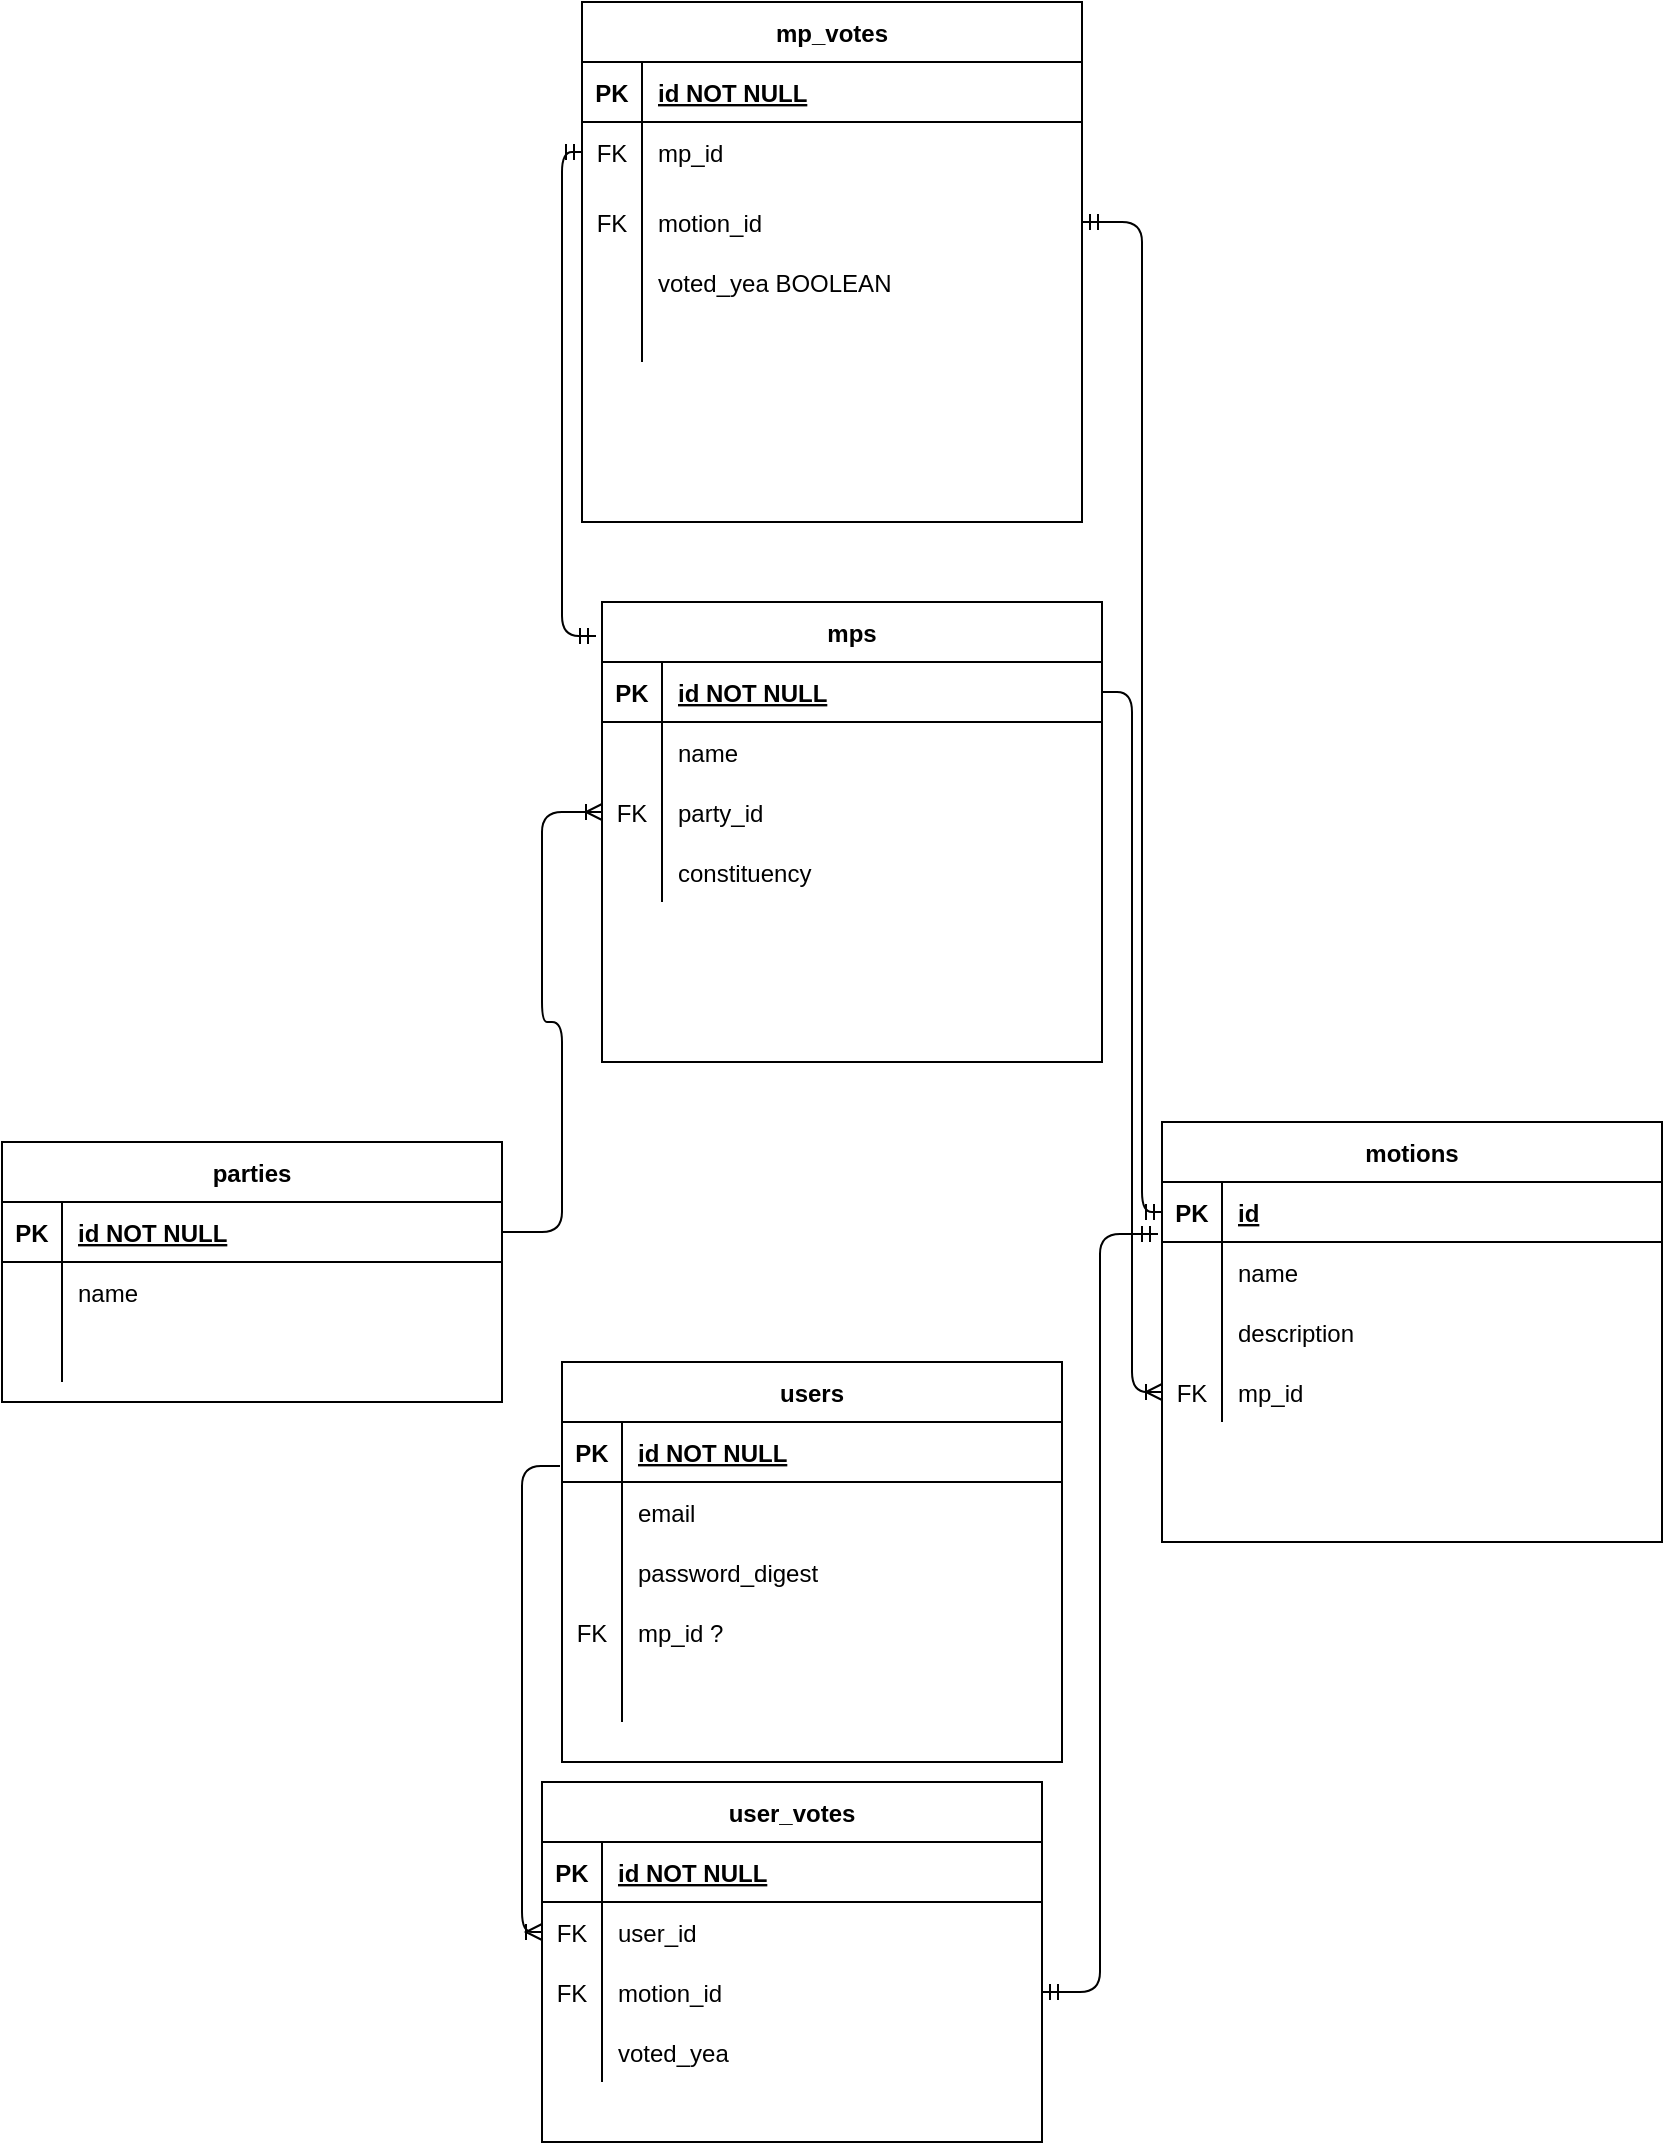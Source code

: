 <mxfile version="14.2.9" type="github">
  <diagram id="R2lEEEUBdFMjLlhIrx00" name="Page-1">
    <mxGraphModel dx="1832" dy="1940" grid="1" gridSize="10" guides="1" tooltips="1" connect="1" arrows="1" fold="1" page="1" pageScale="1" pageWidth="850" pageHeight="1100" math="0" shadow="0" extFonts="Permanent Marker^https://fonts.googleapis.com/css?family=Permanent+Marker">
      <root>
        <mxCell id="0" />
        <mxCell id="1" parent="0" />
        <mxCell id="C-vyLk0tnHw3VtMMgP7b-2" value="parties" style="shape=table;startSize=30;container=1;collapsible=1;childLayout=tableLayout;fixedRows=1;rowLines=0;fontStyle=1;align=center;resizeLast=1;" parent="1" vertex="1">
          <mxGeometry x="20" y="30" width="250" height="130" as="geometry" />
        </mxCell>
        <mxCell id="C-vyLk0tnHw3VtMMgP7b-3" value="" style="shape=partialRectangle;collapsible=0;dropTarget=0;pointerEvents=0;fillColor=none;points=[[0,0.5],[1,0.5]];portConstraint=eastwest;top=0;left=0;right=0;bottom=1;" parent="C-vyLk0tnHw3VtMMgP7b-2" vertex="1">
          <mxGeometry y="30" width="250" height="30" as="geometry" />
        </mxCell>
        <mxCell id="C-vyLk0tnHw3VtMMgP7b-4" value="PK" style="shape=partialRectangle;overflow=hidden;connectable=0;fillColor=none;top=0;left=0;bottom=0;right=0;fontStyle=1;" parent="C-vyLk0tnHw3VtMMgP7b-3" vertex="1">
          <mxGeometry width="30" height="30" as="geometry" />
        </mxCell>
        <mxCell id="C-vyLk0tnHw3VtMMgP7b-5" value="id NOT NULL" style="shape=partialRectangle;overflow=hidden;connectable=0;fillColor=none;top=0;left=0;bottom=0;right=0;align=left;spacingLeft=6;fontStyle=5;" parent="C-vyLk0tnHw3VtMMgP7b-3" vertex="1">
          <mxGeometry x="30" width="220" height="30" as="geometry" />
        </mxCell>
        <mxCell id="C-vyLk0tnHw3VtMMgP7b-6" value="" style="shape=partialRectangle;collapsible=0;dropTarget=0;pointerEvents=0;fillColor=none;points=[[0,0.5],[1,0.5]];portConstraint=eastwest;top=0;left=0;right=0;bottom=0;" parent="C-vyLk0tnHw3VtMMgP7b-2" vertex="1">
          <mxGeometry y="60" width="250" height="30" as="geometry" />
        </mxCell>
        <mxCell id="C-vyLk0tnHw3VtMMgP7b-7" value="" style="shape=partialRectangle;overflow=hidden;connectable=0;fillColor=none;top=0;left=0;bottom=0;right=0;" parent="C-vyLk0tnHw3VtMMgP7b-6" vertex="1">
          <mxGeometry width="30" height="30" as="geometry" />
        </mxCell>
        <mxCell id="C-vyLk0tnHw3VtMMgP7b-8" value="name" style="shape=partialRectangle;overflow=hidden;connectable=0;fillColor=none;top=0;left=0;bottom=0;right=0;align=left;spacingLeft=6;" parent="C-vyLk0tnHw3VtMMgP7b-6" vertex="1">
          <mxGeometry x="30" width="220" height="30" as="geometry" />
        </mxCell>
        <mxCell id="C-vyLk0tnHw3VtMMgP7b-9" value="" style="shape=partialRectangle;collapsible=0;dropTarget=0;pointerEvents=0;fillColor=none;points=[[0,0.5],[1,0.5]];portConstraint=eastwest;top=0;left=0;right=0;bottom=0;" parent="C-vyLk0tnHw3VtMMgP7b-2" vertex="1">
          <mxGeometry y="90" width="250" height="30" as="geometry" />
        </mxCell>
        <mxCell id="C-vyLk0tnHw3VtMMgP7b-10" value="" style="shape=partialRectangle;overflow=hidden;connectable=0;fillColor=none;top=0;left=0;bottom=0;right=0;" parent="C-vyLk0tnHw3VtMMgP7b-9" vertex="1">
          <mxGeometry width="30" height="30" as="geometry" />
        </mxCell>
        <mxCell id="C-vyLk0tnHw3VtMMgP7b-11" value="" style="shape=partialRectangle;overflow=hidden;connectable=0;fillColor=none;top=0;left=0;bottom=0;right=0;align=left;spacingLeft=6;" parent="C-vyLk0tnHw3VtMMgP7b-9" vertex="1">
          <mxGeometry x="30" width="220" height="30" as="geometry" />
        </mxCell>
        <mxCell id="C-vyLk0tnHw3VtMMgP7b-13" value="motions" style="shape=table;startSize=30;container=1;collapsible=1;childLayout=tableLayout;fixedRows=1;rowLines=0;fontStyle=1;align=center;resizeLast=1;" parent="1" vertex="1">
          <mxGeometry x="600" y="20" width="250" height="210" as="geometry" />
        </mxCell>
        <mxCell id="C-vyLk0tnHw3VtMMgP7b-14" value="" style="shape=partialRectangle;collapsible=0;dropTarget=0;pointerEvents=0;fillColor=none;points=[[0,0.5],[1,0.5]];portConstraint=eastwest;top=0;left=0;right=0;bottom=1;" parent="C-vyLk0tnHw3VtMMgP7b-13" vertex="1">
          <mxGeometry y="30" width="250" height="30" as="geometry" />
        </mxCell>
        <mxCell id="C-vyLk0tnHw3VtMMgP7b-15" value="PK" style="shape=partialRectangle;overflow=hidden;connectable=0;fillColor=none;top=0;left=0;bottom=0;right=0;fontStyle=1;" parent="C-vyLk0tnHw3VtMMgP7b-14" vertex="1">
          <mxGeometry width="30" height="30" as="geometry" />
        </mxCell>
        <mxCell id="C-vyLk0tnHw3VtMMgP7b-16" value="id" style="shape=partialRectangle;overflow=hidden;connectable=0;fillColor=none;top=0;left=0;bottom=0;right=0;align=left;spacingLeft=6;fontStyle=5;" parent="C-vyLk0tnHw3VtMMgP7b-14" vertex="1">
          <mxGeometry x="30" width="220" height="30" as="geometry" />
        </mxCell>
        <mxCell id="C-vyLk0tnHw3VtMMgP7b-17" value="" style="shape=partialRectangle;collapsible=0;dropTarget=0;pointerEvents=0;fillColor=none;points=[[0,0.5],[1,0.5]];portConstraint=eastwest;top=0;left=0;right=0;bottom=0;" parent="C-vyLk0tnHw3VtMMgP7b-13" vertex="1">
          <mxGeometry y="60" width="250" height="30" as="geometry" />
        </mxCell>
        <mxCell id="C-vyLk0tnHw3VtMMgP7b-18" value="" style="shape=partialRectangle;overflow=hidden;connectable=0;fillColor=none;top=0;left=0;bottom=0;right=0;" parent="C-vyLk0tnHw3VtMMgP7b-17" vertex="1">
          <mxGeometry width="30" height="30" as="geometry" />
        </mxCell>
        <mxCell id="C-vyLk0tnHw3VtMMgP7b-19" value="name" style="shape=partialRectangle;overflow=hidden;connectable=0;fillColor=none;top=0;left=0;bottom=0;right=0;align=left;spacingLeft=6;" parent="C-vyLk0tnHw3VtMMgP7b-17" vertex="1">
          <mxGeometry x="30" width="220" height="30" as="geometry" />
        </mxCell>
        <mxCell id="C-vyLk0tnHw3VtMMgP7b-20" value="" style="shape=partialRectangle;collapsible=0;dropTarget=0;pointerEvents=0;fillColor=none;points=[[0,0.5],[1,0.5]];portConstraint=eastwest;top=0;left=0;right=0;bottom=0;" parent="C-vyLk0tnHw3VtMMgP7b-13" vertex="1">
          <mxGeometry y="90" width="250" height="30" as="geometry" />
        </mxCell>
        <mxCell id="C-vyLk0tnHw3VtMMgP7b-21" value="" style="shape=partialRectangle;overflow=hidden;connectable=0;fillColor=none;top=0;left=0;bottom=0;right=0;" parent="C-vyLk0tnHw3VtMMgP7b-20" vertex="1">
          <mxGeometry width="30" height="30" as="geometry" />
        </mxCell>
        <mxCell id="C-vyLk0tnHw3VtMMgP7b-22" value="description" style="shape=partialRectangle;overflow=hidden;connectable=0;fillColor=none;top=0;left=0;bottom=0;right=0;align=left;spacingLeft=6;" parent="C-vyLk0tnHw3VtMMgP7b-20" vertex="1">
          <mxGeometry x="30" width="220" height="30" as="geometry" />
        </mxCell>
        <mxCell id="sFfiGuZRwqUlT06JXa_e-4" style="shape=partialRectangle;collapsible=0;dropTarget=0;pointerEvents=0;fillColor=none;points=[[0,0.5],[1,0.5]];portConstraint=eastwest;top=0;left=0;right=0;bottom=0;" parent="C-vyLk0tnHw3VtMMgP7b-13" vertex="1">
          <mxGeometry y="120" width="250" height="30" as="geometry" />
        </mxCell>
        <mxCell id="sFfiGuZRwqUlT06JXa_e-5" value="FK" style="shape=partialRectangle;overflow=hidden;connectable=0;fillColor=none;top=0;left=0;bottom=0;right=0;" parent="sFfiGuZRwqUlT06JXa_e-4" vertex="1">
          <mxGeometry width="30" height="30" as="geometry" />
        </mxCell>
        <mxCell id="sFfiGuZRwqUlT06JXa_e-6" value="mp_id" style="shape=partialRectangle;overflow=hidden;connectable=0;fillColor=none;top=0;left=0;bottom=0;right=0;align=left;spacingLeft=6;" parent="sFfiGuZRwqUlT06JXa_e-4" vertex="1">
          <mxGeometry x="30" width="220" height="30" as="geometry" />
        </mxCell>
        <mxCell id="C-vyLk0tnHw3VtMMgP7b-23" value="mps" style="shape=table;startSize=30;container=1;collapsible=1;childLayout=tableLayout;fixedRows=1;rowLines=0;fontStyle=1;align=center;resizeLast=1;" parent="1" vertex="1">
          <mxGeometry x="320" y="-240" width="250" height="230" as="geometry" />
        </mxCell>
        <mxCell id="C-vyLk0tnHw3VtMMgP7b-24" value="" style="shape=partialRectangle;collapsible=0;dropTarget=0;pointerEvents=0;fillColor=none;points=[[0,0.5],[1,0.5]];portConstraint=eastwest;top=0;left=0;right=0;bottom=1;" parent="C-vyLk0tnHw3VtMMgP7b-23" vertex="1">
          <mxGeometry y="30" width="250" height="30" as="geometry" />
        </mxCell>
        <mxCell id="C-vyLk0tnHw3VtMMgP7b-25" value="PK" style="shape=partialRectangle;overflow=hidden;connectable=0;fillColor=none;top=0;left=0;bottom=0;right=0;fontStyle=1;" parent="C-vyLk0tnHw3VtMMgP7b-24" vertex="1">
          <mxGeometry width="30" height="30" as="geometry" />
        </mxCell>
        <mxCell id="C-vyLk0tnHw3VtMMgP7b-26" value="id NOT NULL" style="shape=partialRectangle;overflow=hidden;connectable=0;fillColor=none;top=0;left=0;bottom=0;right=0;align=left;spacingLeft=6;fontStyle=5;" parent="C-vyLk0tnHw3VtMMgP7b-24" vertex="1">
          <mxGeometry x="30" width="220" height="30" as="geometry" />
        </mxCell>
        <mxCell id="C-vyLk0tnHw3VtMMgP7b-27" value="" style="shape=partialRectangle;collapsible=0;dropTarget=0;pointerEvents=0;fillColor=none;points=[[0,0.5],[1,0.5]];portConstraint=eastwest;top=0;left=0;right=0;bottom=0;" parent="C-vyLk0tnHw3VtMMgP7b-23" vertex="1">
          <mxGeometry y="60" width="250" height="30" as="geometry" />
        </mxCell>
        <mxCell id="C-vyLk0tnHw3VtMMgP7b-28" value="" style="shape=partialRectangle;overflow=hidden;connectable=0;fillColor=none;top=0;left=0;bottom=0;right=0;" parent="C-vyLk0tnHw3VtMMgP7b-27" vertex="1">
          <mxGeometry width="30" height="30" as="geometry" />
        </mxCell>
        <mxCell id="C-vyLk0tnHw3VtMMgP7b-29" value="name" style="shape=partialRectangle;overflow=hidden;connectable=0;fillColor=none;top=0;left=0;bottom=0;right=0;align=left;spacingLeft=6;" parent="C-vyLk0tnHw3VtMMgP7b-27" vertex="1">
          <mxGeometry x="30" width="220" height="30" as="geometry" />
        </mxCell>
        <mxCell id="sFfiGuZRwqUlT06JXa_e-1" style="shape=partialRectangle;collapsible=0;dropTarget=0;pointerEvents=0;fillColor=none;points=[[0,0.5],[1,0.5]];portConstraint=eastwest;top=0;left=0;right=0;bottom=0;" parent="C-vyLk0tnHw3VtMMgP7b-23" vertex="1">
          <mxGeometry y="90" width="250" height="30" as="geometry" />
        </mxCell>
        <mxCell id="sFfiGuZRwqUlT06JXa_e-2" value="FK" style="shape=partialRectangle;overflow=hidden;connectable=0;fillColor=none;top=0;left=0;bottom=0;right=0;" parent="sFfiGuZRwqUlT06JXa_e-1" vertex="1">
          <mxGeometry width="30" height="30" as="geometry" />
        </mxCell>
        <mxCell id="sFfiGuZRwqUlT06JXa_e-3" value="party_id" style="shape=partialRectangle;overflow=hidden;connectable=0;fillColor=none;top=0;left=0;bottom=0;right=0;align=left;spacingLeft=6;" parent="sFfiGuZRwqUlT06JXa_e-1" vertex="1">
          <mxGeometry x="30" width="220" height="30" as="geometry" />
        </mxCell>
        <mxCell id="yZ64DF6x_PZrupY_nI5W-1" style="shape=partialRectangle;collapsible=0;dropTarget=0;pointerEvents=0;fillColor=none;points=[[0,0.5],[1,0.5]];portConstraint=eastwest;top=0;left=0;right=0;bottom=0;" vertex="1" parent="C-vyLk0tnHw3VtMMgP7b-23">
          <mxGeometry y="120" width="250" height="30" as="geometry" />
        </mxCell>
        <mxCell id="yZ64DF6x_PZrupY_nI5W-2" style="shape=partialRectangle;overflow=hidden;connectable=0;fillColor=none;top=0;left=0;bottom=0;right=0;" vertex="1" parent="yZ64DF6x_PZrupY_nI5W-1">
          <mxGeometry width="30" height="30" as="geometry" />
        </mxCell>
        <mxCell id="yZ64DF6x_PZrupY_nI5W-3" value="constituency" style="shape=partialRectangle;overflow=hidden;connectable=0;fillColor=none;top=0;left=0;bottom=0;right=0;align=left;spacingLeft=6;" vertex="1" parent="yZ64DF6x_PZrupY_nI5W-1">
          <mxGeometry x="30" width="220" height="30" as="geometry" />
        </mxCell>
        <mxCell id="sFfiGuZRwqUlT06JXa_e-7" value="mp_votes" style="shape=table;startSize=30;container=1;collapsible=1;childLayout=tableLayout;fixedRows=1;rowLines=0;fontStyle=1;align=center;resizeLast=1;" parent="1" vertex="1">
          <mxGeometry x="310" y="-540" width="250" height="260" as="geometry" />
        </mxCell>
        <mxCell id="sFfiGuZRwqUlT06JXa_e-8" value="" style="shape=partialRectangle;collapsible=0;dropTarget=0;pointerEvents=0;fillColor=none;points=[[0,0.5],[1,0.5]];portConstraint=eastwest;top=0;left=0;right=0;bottom=1;" parent="sFfiGuZRwqUlT06JXa_e-7" vertex="1">
          <mxGeometry y="30" width="250" height="30" as="geometry" />
        </mxCell>
        <mxCell id="sFfiGuZRwqUlT06JXa_e-9" value="PK" style="shape=partialRectangle;overflow=hidden;connectable=0;fillColor=none;top=0;left=0;bottom=0;right=0;fontStyle=1;" parent="sFfiGuZRwqUlT06JXa_e-8" vertex="1">
          <mxGeometry width="30" height="30" as="geometry" />
        </mxCell>
        <mxCell id="sFfiGuZRwqUlT06JXa_e-10" value="id NOT NULL" style="shape=partialRectangle;overflow=hidden;connectable=0;fillColor=none;top=0;left=0;bottom=0;right=0;align=left;spacingLeft=6;fontStyle=5;" parent="sFfiGuZRwqUlT06JXa_e-8" vertex="1">
          <mxGeometry x="30" width="220" height="30" as="geometry" />
        </mxCell>
        <mxCell id="sFfiGuZRwqUlT06JXa_e-11" value="" style="shape=partialRectangle;collapsible=0;dropTarget=0;pointerEvents=0;fillColor=none;points=[[0,0.5],[1,0.5]];portConstraint=eastwest;top=0;left=0;right=0;bottom=0;" parent="sFfiGuZRwqUlT06JXa_e-7" vertex="1">
          <mxGeometry y="60" width="250" height="30" as="geometry" />
        </mxCell>
        <mxCell id="sFfiGuZRwqUlT06JXa_e-12" value="FK" style="shape=partialRectangle;overflow=hidden;connectable=0;fillColor=none;top=0;left=0;bottom=0;right=0;" parent="sFfiGuZRwqUlT06JXa_e-11" vertex="1">
          <mxGeometry width="30" height="30" as="geometry" />
        </mxCell>
        <mxCell id="sFfiGuZRwqUlT06JXa_e-13" value="mp_id" style="shape=partialRectangle;overflow=hidden;connectable=0;fillColor=none;top=0;left=0;bottom=0;right=0;align=left;spacingLeft=6;" parent="sFfiGuZRwqUlT06JXa_e-11" vertex="1">
          <mxGeometry x="30" width="220" height="30" as="geometry" />
        </mxCell>
        <mxCell id="sFfiGuZRwqUlT06JXa_e-14" style="shape=partialRectangle;collapsible=0;dropTarget=0;pointerEvents=0;fillColor=none;points=[[0,0.5],[1,0.5]];portConstraint=eastwest;top=0;left=0;right=0;bottom=0;" parent="sFfiGuZRwqUlT06JXa_e-7" vertex="1">
          <mxGeometry y="90" width="250" height="40" as="geometry" />
        </mxCell>
        <mxCell id="sFfiGuZRwqUlT06JXa_e-15" value="FK" style="shape=partialRectangle;overflow=hidden;connectable=0;fillColor=none;top=0;left=0;bottom=0;right=0;" parent="sFfiGuZRwqUlT06JXa_e-14" vertex="1">
          <mxGeometry width="30" height="40" as="geometry" />
        </mxCell>
        <mxCell id="sFfiGuZRwqUlT06JXa_e-16" value="motion_id" style="shape=partialRectangle;overflow=hidden;connectable=0;fillColor=none;top=0;left=0;bottom=0;right=0;align=left;spacingLeft=6;" parent="sFfiGuZRwqUlT06JXa_e-14" vertex="1">
          <mxGeometry x="30" width="220" height="40" as="geometry" />
        </mxCell>
        <mxCell id="sFfiGuZRwqUlT06JXa_e-17" style="shape=partialRectangle;collapsible=0;dropTarget=0;pointerEvents=0;fillColor=none;points=[[0,0.5],[1,0.5]];portConstraint=eastwest;top=0;left=0;right=0;bottom=0;" parent="sFfiGuZRwqUlT06JXa_e-7" vertex="1">
          <mxGeometry y="130" width="250" height="20" as="geometry" />
        </mxCell>
        <mxCell id="sFfiGuZRwqUlT06JXa_e-18" style="shape=partialRectangle;overflow=hidden;connectable=0;fillColor=none;top=0;left=0;bottom=0;right=0;" parent="sFfiGuZRwqUlT06JXa_e-17" vertex="1">
          <mxGeometry width="30" height="20" as="geometry" />
        </mxCell>
        <mxCell id="sFfiGuZRwqUlT06JXa_e-19" value="voted_yea BOOLEAN" style="shape=partialRectangle;overflow=hidden;connectable=0;fillColor=none;top=0;left=0;bottom=0;right=0;align=left;spacingLeft=6;" parent="sFfiGuZRwqUlT06JXa_e-17" vertex="1">
          <mxGeometry x="30" width="220" height="20" as="geometry" />
        </mxCell>
        <mxCell id="sFfiGuZRwqUlT06JXa_e-20" style="shape=partialRectangle;collapsible=0;dropTarget=0;pointerEvents=0;fillColor=none;points=[[0,0.5],[1,0.5]];portConstraint=eastwest;top=0;left=0;right=0;bottom=0;" parent="sFfiGuZRwqUlT06JXa_e-7" vertex="1">
          <mxGeometry y="150" width="250" height="30" as="geometry" />
        </mxCell>
        <mxCell id="sFfiGuZRwqUlT06JXa_e-21" style="shape=partialRectangle;overflow=hidden;connectable=0;fillColor=none;top=0;left=0;bottom=0;right=0;" parent="sFfiGuZRwqUlT06JXa_e-20" vertex="1">
          <mxGeometry width="30" height="30" as="geometry" />
        </mxCell>
        <mxCell id="sFfiGuZRwqUlT06JXa_e-22" value="" style="shape=partialRectangle;overflow=hidden;connectable=0;fillColor=none;top=0;left=0;bottom=0;right=0;align=left;spacingLeft=6;" parent="sFfiGuZRwqUlT06JXa_e-20" vertex="1">
          <mxGeometry x="30" width="220" height="30" as="geometry" />
        </mxCell>
        <mxCell id="sFfiGuZRwqUlT06JXa_e-23" value="" style="edgeStyle=elbowEdgeStyle;fontSize=12;html=1;endArrow=ERoneToMany;entryX=0;entryY=0.5;entryDx=0;entryDy=0;exitX=1;exitY=0.5;exitDx=0;exitDy=0;" parent="1" source="C-vyLk0tnHw3VtMMgP7b-24" target="sFfiGuZRwqUlT06JXa_e-4" edge="1">
          <mxGeometry width="100" height="100" relative="1" as="geometry">
            <mxPoint x="620" y="-185" as="sourcePoint" />
            <mxPoint x="480" y="310" as="targetPoint" />
          </mxGeometry>
        </mxCell>
        <mxCell id="sFfiGuZRwqUlT06JXa_e-24" value="" style="edgeStyle=entityRelationEdgeStyle;fontSize=12;html=1;endArrow=ERoneToMany;entryX=0;entryY=0.5;entryDx=0;entryDy=0;exitX=1;exitY=0.5;exitDx=0;exitDy=0;" parent="1" source="C-vyLk0tnHw3VtMMgP7b-3" target="sFfiGuZRwqUlT06JXa_e-1" edge="1">
          <mxGeometry width="100" height="100" relative="1" as="geometry">
            <mxPoint x="150" y="-130" as="sourcePoint" />
            <mxPoint x="200" y="-20" as="targetPoint" />
          </mxGeometry>
        </mxCell>
        <mxCell id="yZ64DF6x_PZrupY_nI5W-4" value="users" style="shape=table;startSize=30;container=1;collapsible=1;childLayout=tableLayout;fixedRows=1;rowLines=0;fontStyle=1;align=center;resizeLast=1;" vertex="1" parent="1">
          <mxGeometry x="300" y="140" width="250" height="200" as="geometry" />
        </mxCell>
        <mxCell id="yZ64DF6x_PZrupY_nI5W-5" value="" style="shape=partialRectangle;collapsible=0;dropTarget=0;pointerEvents=0;fillColor=none;points=[[0,0.5],[1,0.5]];portConstraint=eastwest;top=0;left=0;right=0;bottom=1;" vertex="1" parent="yZ64DF6x_PZrupY_nI5W-4">
          <mxGeometry y="30" width="250" height="30" as="geometry" />
        </mxCell>
        <mxCell id="yZ64DF6x_PZrupY_nI5W-6" value="PK" style="shape=partialRectangle;overflow=hidden;connectable=0;fillColor=none;top=0;left=0;bottom=0;right=0;fontStyle=1;" vertex="1" parent="yZ64DF6x_PZrupY_nI5W-5">
          <mxGeometry width="30" height="30" as="geometry" />
        </mxCell>
        <mxCell id="yZ64DF6x_PZrupY_nI5W-7" value="id NOT NULL" style="shape=partialRectangle;overflow=hidden;connectable=0;fillColor=none;top=0;left=0;bottom=0;right=0;align=left;spacingLeft=6;fontStyle=5;" vertex="1" parent="yZ64DF6x_PZrupY_nI5W-5">
          <mxGeometry x="30" width="220" height="30" as="geometry" />
        </mxCell>
        <mxCell id="yZ64DF6x_PZrupY_nI5W-8" value="" style="shape=partialRectangle;collapsible=0;dropTarget=0;pointerEvents=0;fillColor=none;points=[[0,0.5],[1,0.5]];portConstraint=eastwest;top=0;left=0;right=0;bottom=0;" vertex="1" parent="yZ64DF6x_PZrupY_nI5W-4">
          <mxGeometry y="60" width="250" height="30" as="geometry" />
        </mxCell>
        <mxCell id="yZ64DF6x_PZrupY_nI5W-9" value="" style="shape=partialRectangle;overflow=hidden;connectable=0;fillColor=none;top=0;left=0;bottom=0;right=0;" vertex="1" parent="yZ64DF6x_PZrupY_nI5W-8">
          <mxGeometry width="30" height="30" as="geometry" />
        </mxCell>
        <mxCell id="yZ64DF6x_PZrupY_nI5W-10" value="email" style="shape=partialRectangle;overflow=hidden;connectable=0;fillColor=none;top=0;left=0;bottom=0;right=0;align=left;spacingLeft=6;" vertex="1" parent="yZ64DF6x_PZrupY_nI5W-8">
          <mxGeometry x="30" width="220" height="30" as="geometry" />
        </mxCell>
        <mxCell id="yZ64DF6x_PZrupY_nI5W-11" value="" style="shape=partialRectangle;collapsible=0;dropTarget=0;pointerEvents=0;fillColor=none;points=[[0,0.5],[1,0.5]];portConstraint=eastwest;top=0;left=0;right=0;bottom=0;" vertex="1" parent="yZ64DF6x_PZrupY_nI5W-4">
          <mxGeometry y="90" width="250" height="30" as="geometry" />
        </mxCell>
        <mxCell id="yZ64DF6x_PZrupY_nI5W-12" value="" style="shape=partialRectangle;overflow=hidden;connectable=0;fillColor=none;top=0;left=0;bottom=0;right=0;" vertex="1" parent="yZ64DF6x_PZrupY_nI5W-11">
          <mxGeometry width="30" height="30" as="geometry" />
        </mxCell>
        <mxCell id="yZ64DF6x_PZrupY_nI5W-13" value="password_digest" style="shape=partialRectangle;overflow=hidden;connectable=0;fillColor=none;top=0;left=0;bottom=0;right=0;align=left;spacingLeft=6;" vertex="1" parent="yZ64DF6x_PZrupY_nI5W-11">
          <mxGeometry x="30" width="220" height="30" as="geometry" />
        </mxCell>
        <mxCell id="yZ64DF6x_PZrupY_nI5W-35" style="shape=partialRectangle;collapsible=0;dropTarget=0;pointerEvents=0;fillColor=none;points=[[0,0.5],[1,0.5]];portConstraint=eastwest;top=0;left=0;right=0;bottom=0;" vertex="1" parent="yZ64DF6x_PZrupY_nI5W-4">
          <mxGeometry y="120" width="250" height="30" as="geometry" />
        </mxCell>
        <mxCell id="yZ64DF6x_PZrupY_nI5W-36" value="FK" style="shape=partialRectangle;overflow=hidden;connectable=0;fillColor=none;top=0;left=0;bottom=0;right=0;" vertex="1" parent="yZ64DF6x_PZrupY_nI5W-35">
          <mxGeometry width="30" height="30" as="geometry" />
        </mxCell>
        <mxCell id="yZ64DF6x_PZrupY_nI5W-37" value="mp_id ?" style="shape=partialRectangle;overflow=hidden;connectable=0;fillColor=none;top=0;left=0;bottom=0;right=0;align=left;spacingLeft=6;" vertex="1" parent="yZ64DF6x_PZrupY_nI5W-35">
          <mxGeometry x="30" width="220" height="30" as="geometry" />
        </mxCell>
        <mxCell id="yZ64DF6x_PZrupY_nI5W-30" style="shape=partialRectangle;collapsible=0;dropTarget=0;pointerEvents=0;fillColor=none;points=[[0,0.5],[1,0.5]];portConstraint=eastwest;top=0;left=0;right=0;bottom=0;" vertex="1" parent="yZ64DF6x_PZrupY_nI5W-4">
          <mxGeometry y="150" width="250" height="30" as="geometry" />
        </mxCell>
        <mxCell id="yZ64DF6x_PZrupY_nI5W-31" value="" style="shape=partialRectangle;overflow=hidden;connectable=0;fillColor=none;top=0;left=0;bottom=0;right=0;" vertex="1" parent="yZ64DF6x_PZrupY_nI5W-30">
          <mxGeometry width="30" height="30" as="geometry" />
        </mxCell>
        <mxCell id="yZ64DF6x_PZrupY_nI5W-32" value="" style="shape=partialRectangle;overflow=hidden;connectable=0;fillColor=none;top=0;left=0;bottom=0;right=0;align=left;spacingLeft=6;" vertex="1" parent="yZ64DF6x_PZrupY_nI5W-30">
          <mxGeometry x="30" width="220" height="30" as="geometry" />
        </mxCell>
        <mxCell id="yZ64DF6x_PZrupY_nI5W-14" value="user_votes" style="shape=table;startSize=30;container=1;collapsible=1;childLayout=tableLayout;fixedRows=1;rowLines=0;fontStyle=1;align=center;resizeLast=1;" vertex="1" parent="1">
          <mxGeometry x="290" y="350" width="250" height="180" as="geometry" />
        </mxCell>
        <mxCell id="yZ64DF6x_PZrupY_nI5W-15" value="" style="shape=partialRectangle;collapsible=0;dropTarget=0;pointerEvents=0;fillColor=none;points=[[0,0.5],[1,0.5]];portConstraint=eastwest;top=0;left=0;right=0;bottom=1;" vertex="1" parent="yZ64DF6x_PZrupY_nI5W-14">
          <mxGeometry y="30" width="250" height="30" as="geometry" />
        </mxCell>
        <mxCell id="yZ64DF6x_PZrupY_nI5W-16" value="PK" style="shape=partialRectangle;overflow=hidden;connectable=0;fillColor=none;top=0;left=0;bottom=0;right=0;fontStyle=1;" vertex="1" parent="yZ64DF6x_PZrupY_nI5W-15">
          <mxGeometry width="30" height="30" as="geometry" />
        </mxCell>
        <mxCell id="yZ64DF6x_PZrupY_nI5W-17" value="id NOT NULL" style="shape=partialRectangle;overflow=hidden;connectable=0;fillColor=none;top=0;left=0;bottom=0;right=0;align=left;spacingLeft=6;fontStyle=5;" vertex="1" parent="yZ64DF6x_PZrupY_nI5W-15">
          <mxGeometry x="30" width="220" height="30" as="geometry" />
        </mxCell>
        <mxCell id="yZ64DF6x_PZrupY_nI5W-18" value="" style="shape=partialRectangle;collapsible=0;dropTarget=0;pointerEvents=0;fillColor=none;points=[[0,0.5],[1,0.5]];portConstraint=eastwest;top=0;left=0;right=0;bottom=0;" vertex="1" parent="yZ64DF6x_PZrupY_nI5W-14">
          <mxGeometry y="60" width="250" height="30" as="geometry" />
        </mxCell>
        <mxCell id="yZ64DF6x_PZrupY_nI5W-19" value="FK" style="shape=partialRectangle;overflow=hidden;connectable=0;fillColor=none;top=0;left=0;bottom=0;right=0;" vertex="1" parent="yZ64DF6x_PZrupY_nI5W-18">
          <mxGeometry width="30" height="30" as="geometry" />
        </mxCell>
        <mxCell id="yZ64DF6x_PZrupY_nI5W-20" value="user_id" style="shape=partialRectangle;overflow=hidden;connectable=0;fillColor=none;top=0;left=0;bottom=0;right=0;align=left;spacingLeft=6;" vertex="1" parent="yZ64DF6x_PZrupY_nI5W-18">
          <mxGeometry x="30" width="220" height="30" as="geometry" />
        </mxCell>
        <mxCell id="yZ64DF6x_PZrupY_nI5W-21" value="" style="shape=partialRectangle;collapsible=0;dropTarget=0;pointerEvents=0;fillColor=none;points=[[0,0.5],[1,0.5]];portConstraint=eastwest;top=0;left=0;right=0;bottom=0;" vertex="1" parent="yZ64DF6x_PZrupY_nI5W-14">
          <mxGeometry y="90" width="250" height="30" as="geometry" />
        </mxCell>
        <mxCell id="yZ64DF6x_PZrupY_nI5W-22" value="FK" style="shape=partialRectangle;overflow=hidden;connectable=0;fillColor=none;top=0;left=0;bottom=0;right=0;" vertex="1" parent="yZ64DF6x_PZrupY_nI5W-21">
          <mxGeometry width="30" height="30" as="geometry" />
        </mxCell>
        <mxCell id="yZ64DF6x_PZrupY_nI5W-23" value="motion_id" style="shape=partialRectangle;overflow=hidden;connectable=0;fillColor=none;top=0;left=0;bottom=0;right=0;align=left;spacingLeft=6;" vertex="1" parent="yZ64DF6x_PZrupY_nI5W-21">
          <mxGeometry x="30" width="220" height="30" as="geometry" />
        </mxCell>
        <mxCell id="yZ64DF6x_PZrupY_nI5W-24" style="shape=partialRectangle;collapsible=0;dropTarget=0;pointerEvents=0;fillColor=none;points=[[0,0.5],[1,0.5]];portConstraint=eastwest;top=0;left=0;right=0;bottom=0;" vertex="1" parent="yZ64DF6x_PZrupY_nI5W-14">
          <mxGeometry y="120" width="250" height="30" as="geometry" />
        </mxCell>
        <mxCell id="yZ64DF6x_PZrupY_nI5W-25" value="" style="shape=partialRectangle;overflow=hidden;connectable=0;fillColor=none;top=0;left=0;bottom=0;right=0;" vertex="1" parent="yZ64DF6x_PZrupY_nI5W-24">
          <mxGeometry width="30" height="30" as="geometry" />
        </mxCell>
        <mxCell id="yZ64DF6x_PZrupY_nI5W-26" value="voted_yea" style="shape=partialRectangle;overflow=hidden;connectable=0;fillColor=none;top=0;left=0;bottom=0;right=0;align=left;spacingLeft=6;" vertex="1" parent="yZ64DF6x_PZrupY_nI5W-24">
          <mxGeometry x="30" width="220" height="30" as="geometry" />
        </mxCell>
        <mxCell id="yZ64DF6x_PZrupY_nI5W-28" value="" style="edgeStyle=elbowEdgeStyle;fontSize=12;html=1;endArrow=ERmandOne;startArrow=ERmandOne;entryX=0;entryY=0.5;entryDx=0;entryDy=0;exitX=-0.012;exitY=0.074;exitDx=0;exitDy=0;exitPerimeter=0;" edge="1" parent="1" source="C-vyLk0tnHw3VtMMgP7b-23" target="sFfiGuZRwqUlT06JXa_e-11">
          <mxGeometry width="100" height="100" relative="1" as="geometry">
            <mxPoint x="250" y="-240" as="sourcePoint" />
            <mxPoint x="260" y="-360" as="targetPoint" />
            <Array as="points">
              <mxPoint x="300" y="-430" />
              <mxPoint x="270" y="-330" />
            </Array>
          </mxGeometry>
        </mxCell>
        <mxCell id="yZ64DF6x_PZrupY_nI5W-29" value="" style="edgeStyle=elbowEdgeStyle;fontSize=12;html=1;endArrow=ERmandOne;startArrow=ERmandOne;entryX=0;entryY=0.5;entryDx=0;entryDy=0;" edge="1" parent="1" target="C-vyLk0tnHw3VtMMgP7b-14">
          <mxGeometry width="100" height="100" relative="1" as="geometry">
            <mxPoint x="560" y="-430" as="sourcePoint" />
            <mxPoint x="650" y="-90" as="targetPoint" />
            <Array as="points">
              <mxPoint x="590" y="-190" />
            </Array>
          </mxGeometry>
        </mxCell>
        <mxCell id="yZ64DF6x_PZrupY_nI5W-33" value="" style="edgeStyle=elbowEdgeStyle;fontSize=12;html=1;endArrow=ERoneToMany;exitX=-0.004;exitY=0.733;exitDx=0;exitDy=0;exitPerimeter=0;entryX=0;entryY=0.5;entryDx=0;entryDy=0;" edge="1" parent="1" source="yZ64DF6x_PZrupY_nI5W-5" target="yZ64DF6x_PZrupY_nI5W-18">
          <mxGeometry width="100" height="100" relative="1" as="geometry">
            <mxPoint x="400" y="360" as="sourcePoint" />
            <mxPoint x="500" y="260" as="targetPoint" />
            <Array as="points">
              <mxPoint x="280" y="440" />
              <mxPoint x="280" y="420" />
              <mxPoint x="260" y="280" />
            </Array>
          </mxGeometry>
        </mxCell>
        <mxCell id="yZ64DF6x_PZrupY_nI5W-39" value="" style="edgeStyle=elbowEdgeStyle;fontSize=12;html=1;endArrow=ERmandOne;startArrow=ERmandOne;exitX=1;exitY=0.5;exitDx=0;exitDy=0;entryX=-0.008;entryY=0.867;entryDx=0;entryDy=0;entryPerimeter=0;" edge="1" parent="1" source="yZ64DF6x_PZrupY_nI5W-21" target="C-vyLk0tnHw3VtMMgP7b-14">
          <mxGeometry width="100" height="100" relative="1" as="geometry">
            <mxPoint x="400" y="310" as="sourcePoint" />
            <mxPoint x="500" y="210" as="targetPoint" />
          </mxGeometry>
        </mxCell>
      </root>
    </mxGraphModel>
  </diagram>
</mxfile>
